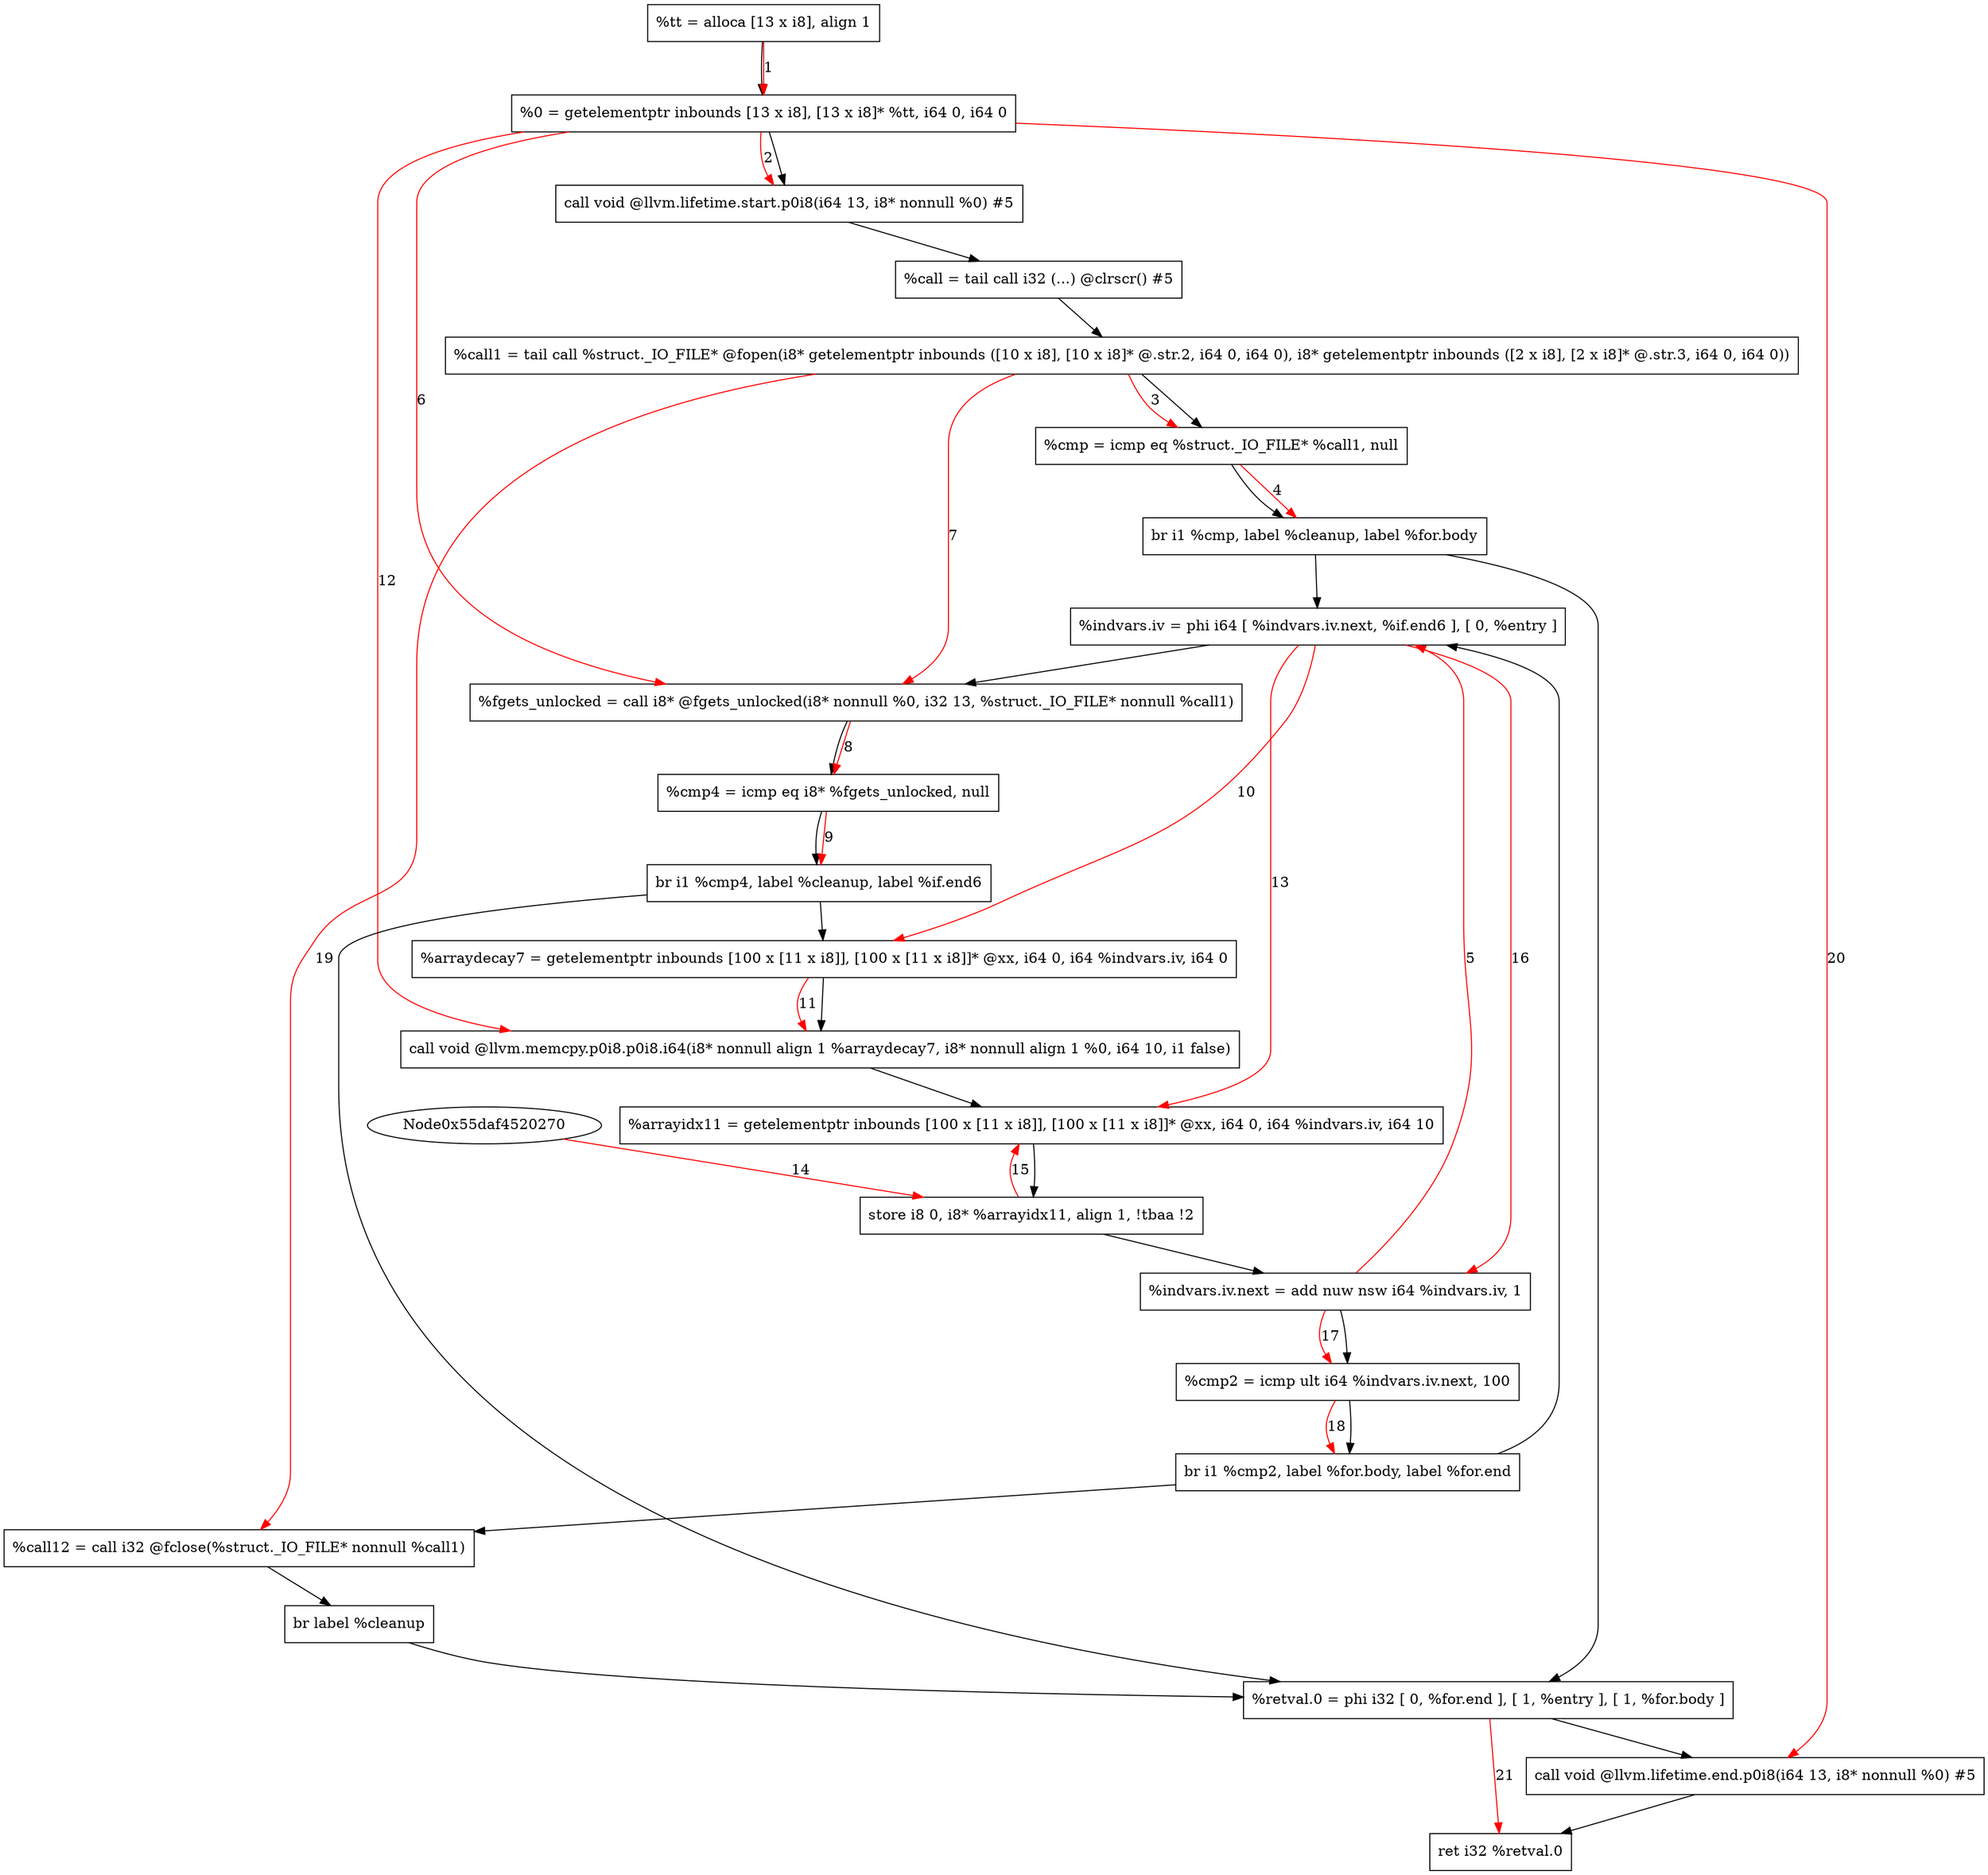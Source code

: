 digraph "CDFG for'ReadDat' function" {
	Node0x55daf4522658[shape=record, label="  %tt = alloca [13 x i8], align 1"]
	Node0x55daf451d688[shape=record, label="  %0 = getelementptr inbounds [13 x i8], [13 x i8]* %tt, i64 0, i64 0"]
	Node0x55daf451d808[shape=record, label="  call void @llvm.lifetime.start.p0i8(i64 13, i8* nonnull %0) #5"]
	Node0x55daf451d8c8[shape=record, label="  %call = tail call i32 (...) @clrscr() #5"]
	Node0x55daf451d9f8[shape=record, label="  %call1 = tail call %struct._IO_FILE* @fopen(i8* getelementptr inbounds ([10 x i8], [10 x i8]* @.str.2, i64 0, i64 0), i8* getelementptr inbounds ([2 x i8], [2 x i8]* @.str.3, i64 0, i64 0))"]
	Node0x55daf451dad0[shape=record, label="  %cmp = icmp eq %struct._IO_FILE* %call1, null"]
	Node0x55daf451dcd8[shape=record, label="  br i1 %cmp, label %cleanup, label %for.body"]
	Node0x55daf4524328[shape=record, label="  %indvars.iv = phi i64 [ %indvars.iv.next, %if.end6 ], [ 0, %entry ]"]
	Node0x55daf4524490[shape=record, label="  %fgets_unlocked = call i8* @fgets_unlocked(i8* nonnull %0, i32 13, %struct._IO_FILE* nonnull %call1)"]
	Node0x55daf4524560[shape=record, label="  %cmp4 = icmp eq i8* %fgets_unlocked, null"]
	Node0x55daf45245e8[shape=record, label="  br i1 %cmp4, label %cleanup, label %if.end6"]
	Node0x55daf4524690[shape=record, label="  %arraydecay7 = getelementptr inbounds [100 x [11 x i8]], [100 x [11 x i8]]* @xx, i64 0, i64 %indvars.iv, i64 0"]
	Node0x55daf4524808[shape=record, label="  call void @llvm.memcpy.p0i8.p0i8.i64(i8* nonnull align 1 %arraydecay7, i8* nonnull align 1 %0, i64 10, i1 false)"]
	Node0x55daf4524910[shape=record, label="  %arrayidx11 = getelementptr inbounds [100 x [11 x i8]], [100 x [11 x i8]]* @xx, i64 0, i64 %indvars.iv, i64 10"]
	Node0x55daf4524b30[shape=record, label="  store i8 0, i8* %arrayidx11, align 1, !tbaa !2"]
	Node0x55daf4524bb0[shape=record, label="  %indvars.iv.next = add nuw nsw i64 %indvars.iv, 1"]
	Node0x55daf4524c20[shape=record, label="  %cmp2 = icmp ult i64 %indvars.iv.next, 100"]
	Node0x55daf4524cf8[shape=record, label="  br i1 %cmp2, label %for.body, label %for.end"]
	Node0x55daf4524d90[shape=record, label="  %call12 = call i32 @fclose(%struct._IO_FILE* nonnull %call1)"]
	Node0x55daf451dc48[shape=record, label="  br label %cleanup"]
	Node0x55daf4524e38[shape=record, label="  %retval.0 = phi i32 [ 0, %for.end ], [ 1, %entry ], [ 1, %for.body ]"]
	Node0x55daf4524fc8[shape=record, label="  call void @llvm.lifetime.end.p0i8(i64 13, i8* nonnull %0) #5"]
	Node0x55daf451db98[shape=record, label="  ret i32 %retval.0"]
	Node0x55daf4522658 -> Node0x55daf451d688
	Node0x55daf451d688 -> Node0x55daf451d808
	Node0x55daf451d808 -> Node0x55daf451d8c8
	Node0x55daf451d8c8 -> Node0x55daf451d9f8
	Node0x55daf451d9f8 -> Node0x55daf451dad0
	Node0x55daf451dad0 -> Node0x55daf451dcd8
	Node0x55daf451dcd8 -> Node0x55daf4524e38
	Node0x55daf451dcd8 -> Node0x55daf4524328
	Node0x55daf4524328 -> Node0x55daf4524490
	Node0x55daf4524490 -> Node0x55daf4524560
	Node0x55daf4524560 -> Node0x55daf45245e8
	Node0x55daf45245e8 -> Node0x55daf4524e38
	Node0x55daf45245e8 -> Node0x55daf4524690
	Node0x55daf4524690 -> Node0x55daf4524808
	Node0x55daf4524808 -> Node0x55daf4524910
	Node0x55daf4524910 -> Node0x55daf4524b30
	Node0x55daf4524b30 -> Node0x55daf4524bb0
	Node0x55daf4524bb0 -> Node0x55daf4524c20
	Node0x55daf4524c20 -> Node0x55daf4524cf8
	Node0x55daf4524cf8 -> Node0x55daf4524328
	Node0x55daf4524cf8 -> Node0x55daf4524d90
	Node0x55daf4524d90 -> Node0x55daf451dc48
	Node0x55daf451dc48 -> Node0x55daf4524e38
	Node0x55daf4524e38 -> Node0x55daf4524fc8
	Node0x55daf4524fc8 -> Node0x55daf451db98
edge [color=red]
	Node0x55daf4522658 -> Node0x55daf451d688[label="1"]
	Node0x55daf451d688 -> Node0x55daf451d808[label="2"]
	Node0x55daf451d9f8 -> Node0x55daf451dad0[label="3"]
	Node0x55daf451dad0 -> Node0x55daf451dcd8[label="4"]
	Node0x55daf4524bb0 -> Node0x55daf4524328[label="5"]
	Node0x55daf451d688 -> Node0x55daf4524490[label="6"]
	Node0x55daf451d9f8 -> Node0x55daf4524490[label="7"]
	Node0x55daf4524490 -> Node0x55daf4524560[label="8"]
	Node0x55daf4524560 -> Node0x55daf45245e8[label="9"]
	Node0x55daf4524328 -> Node0x55daf4524690[label="10"]
	Node0x55daf4524690 -> Node0x55daf4524808[label="11"]
	Node0x55daf451d688 -> Node0x55daf4524808[label="12"]
	Node0x55daf4524328 -> Node0x55daf4524910[label="13"]
	Node0x55daf4520270 -> Node0x55daf4524b30[label="14"]
	Node0x55daf4524b30 -> Node0x55daf4524910[label="15"]
	Node0x55daf4524328 -> Node0x55daf4524bb0[label="16"]
	Node0x55daf4524bb0 -> Node0x55daf4524c20[label="17"]
	Node0x55daf4524c20 -> Node0x55daf4524cf8[label="18"]
	Node0x55daf451d9f8 -> Node0x55daf4524d90[label="19"]
	Node0x55daf451d688 -> Node0x55daf4524fc8[label="20"]
	Node0x55daf4524e38 -> Node0x55daf451db98[label="21"]
}
